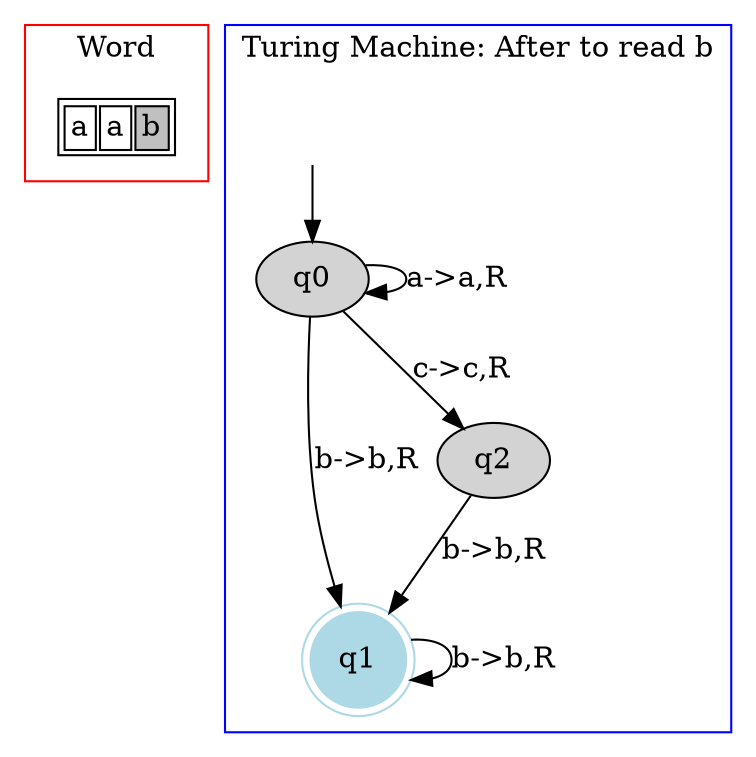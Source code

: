 digraph G {
	subgraph cluster_0 {
		node [shape=plaintext];

struct1 [label=<<TABLE>
<TR>
<TD><FONT>a</FONT></TD>
<TD><FONT>a</FONT></TD>
<TD BGCOLOR="gray"><FONT>b</FONT></TD>
</TR>
</TABLE>>];
label = "Word";
color=red;
}
	subgraph cluster_1 {
		node [style=filled];
		label = "Turing Machine: After to read b"
		color=blue;

		q0;
		q1 [shape="doublecircle",color="lightblue"];
		q2;
		q0->q0[label="a->a,R"];
		q0->q1[label="b->b,R"];
		q0->q2[label="c->c,R"];
		q1->q1[label="b->b,R"];
		q2->q1[label="b->b,R"];
x [color=white, label=""];		x->q0	}

}
